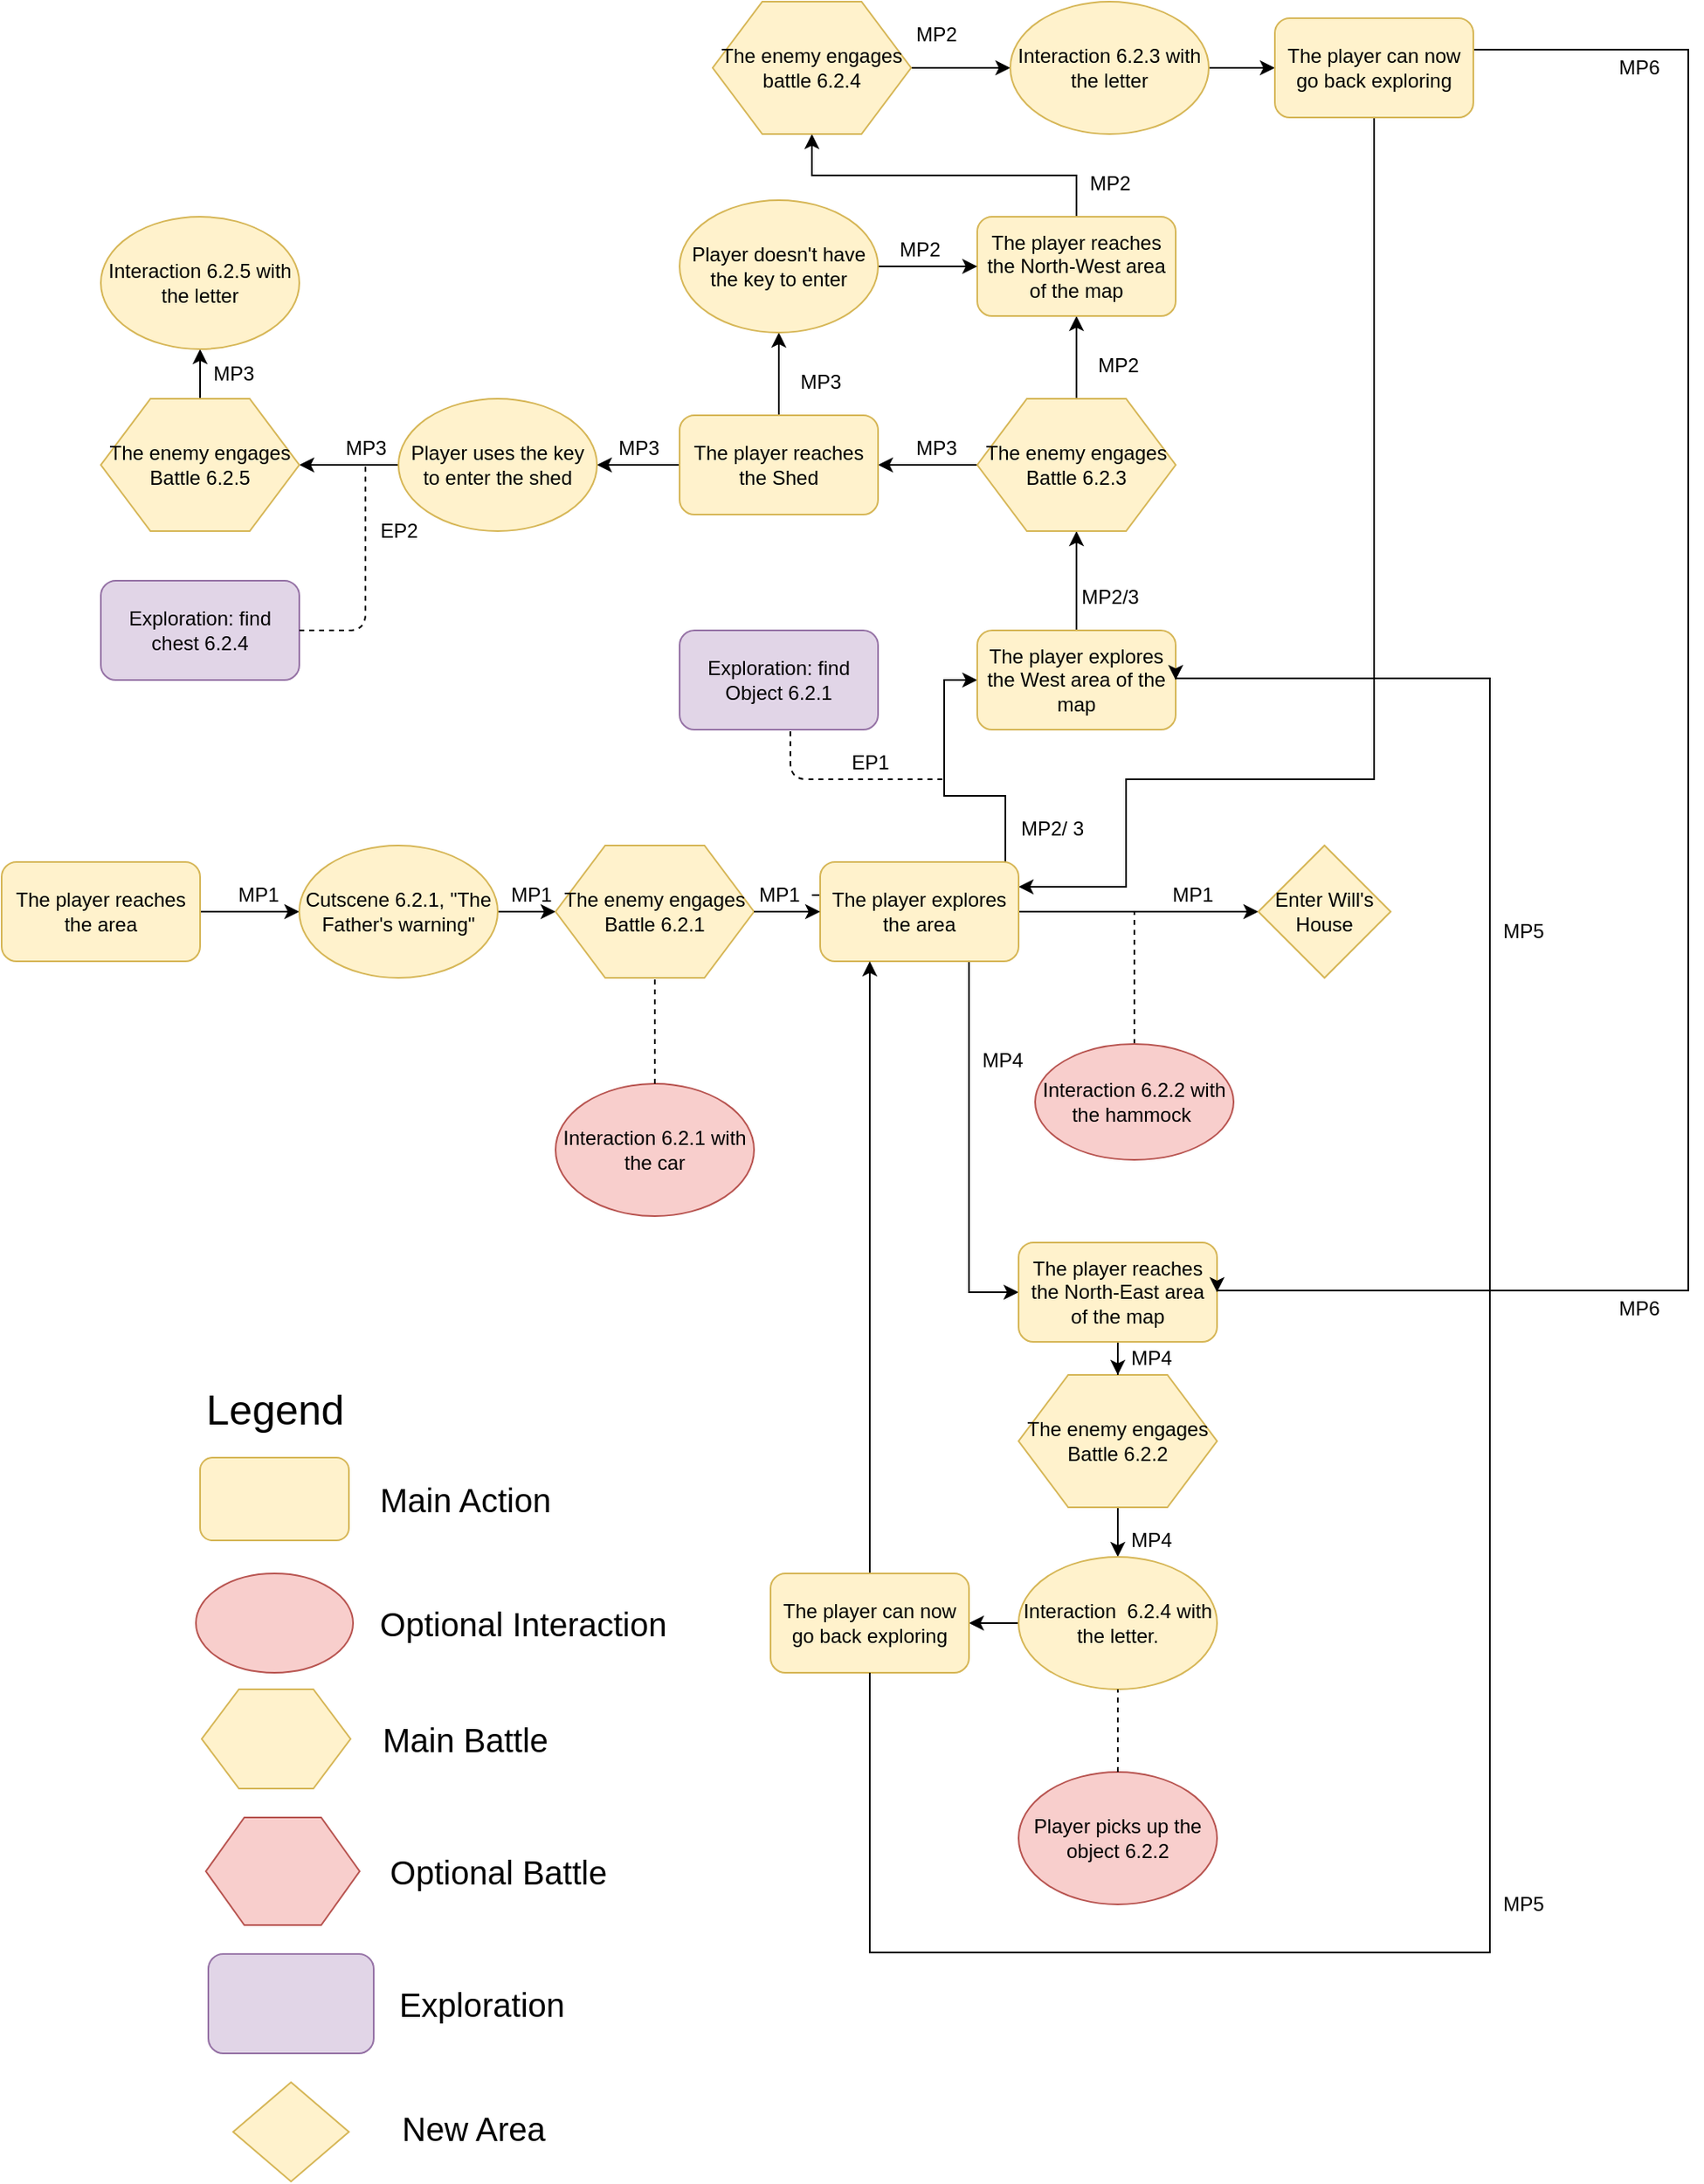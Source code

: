 <mxfile version="12.4.0" type="google" pages="1"><diagram id="DuXyiHk3-Aa_zmBpDqlr" name="Page-1"><mxGraphModel dx="2249" dy="1931" grid="1" gridSize="10" guides="1" tooltips="1" connect="1" arrows="1" fold="1" page="1" pageScale="1" pageWidth="827" pageHeight="1169" math="0" shadow="0"><root><mxCell id="0"/><mxCell id="1" parent="0"/><mxCell id="1iAwdsG4Yh7r0GRZeIRR-4" style="edgeStyle=orthogonalEdgeStyle;rounded=0;orthogonalLoop=1;jettySize=auto;html=1;exitX=1;exitY=0.5;exitDx=0;exitDy=0;entryX=0;entryY=0.5;entryDx=0;entryDy=0;" parent="1" source="1iAwdsG4Yh7r0GRZeIRR-1" target="1iAwdsG4Yh7r0GRZeIRR-2" edge="1"><mxGeometry relative="1" as="geometry"/></mxCell><mxCell id="1iAwdsG4Yh7r0GRZeIRR-1" value="The player reaches the area" style="rounded=1;whiteSpace=wrap;html=1;fillColor=#fff2cc;strokeColor=#d6b656;" parent="1" vertex="1"><mxGeometry x="-20" y="370" width="120" height="60" as="geometry"/></mxCell><mxCell id="1iAwdsG4Yh7r0GRZeIRR-5" style="edgeStyle=orthogonalEdgeStyle;rounded=0;orthogonalLoop=1;jettySize=auto;html=1;exitX=1;exitY=0.5;exitDx=0;exitDy=0;entryX=0;entryY=0.5;entryDx=0;entryDy=0;" parent="1" source="1iAwdsG4Yh7r0GRZeIRR-2" target="1iAwdsG4Yh7r0GRZeIRR-3" edge="1"><mxGeometry relative="1" as="geometry"/></mxCell><mxCell id="1iAwdsG4Yh7r0GRZeIRR-2" value="Cutscene 6.2.1, &quot;The Father's warning&quot;" style="ellipse;whiteSpace=wrap;html=1;fillColor=#fff2cc;strokeColor=#d6b656;" parent="1" vertex="1"><mxGeometry x="160" y="360" width="120" height="80" as="geometry"/></mxCell><mxCell id="1iAwdsG4Yh7r0GRZeIRR-15" style="edgeStyle=orthogonalEdgeStyle;rounded=0;orthogonalLoop=1;jettySize=auto;html=1;exitX=0.75;exitY=1;exitDx=0;exitDy=0;entryX=0;entryY=0.5;entryDx=0;entryDy=0;" parent="1" source="1iAwdsG4Yh7r0GRZeIRR-85" target="1iAwdsG4Yh7r0GRZeIRR-16" edge="1"><mxGeometry relative="1" as="geometry"><mxPoint x="600" y="480" as="sourcePoint"/></mxGeometry></mxCell><mxCell id="1iAwdsG4Yh7r0GRZeIRR-30" style="edgeStyle=orthogonalEdgeStyle;rounded=0;orthogonalLoop=1;jettySize=auto;html=1;exitX=0.933;exitY=0.033;exitDx=0;exitDy=0;entryX=0;entryY=0.5;entryDx=0;entryDy=0;exitPerimeter=0;" parent="1" source="1iAwdsG4Yh7r0GRZeIRR-85" target="1iAwdsG4Yh7r0GRZeIRR-27" edge="1"><mxGeometry relative="1" as="geometry"/></mxCell><mxCell id="1iAwdsG4Yh7r0GRZeIRR-37" style="edgeStyle=orthogonalEdgeStyle;rounded=0;orthogonalLoop=1;jettySize=auto;html=1;exitX=1;exitY=0.5;exitDx=0;exitDy=0;entryX=0;entryY=0.5;entryDx=0;entryDy=0;" parent="1" source="1iAwdsG4Yh7r0GRZeIRR-85" target="1iAwdsG4Yh7r0GRZeIRR-32" edge="1"><mxGeometry relative="1" as="geometry"><mxPoint x="600" y="380" as="targetPoint"/></mxGeometry></mxCell><mxCell id="1iAwdsG4Yh7r0GRZeIRR-86" style="edgeStyle=orthogonalEdgeStyle;rounded=0;orthogonalLoop=1;jettySize=auto;html=1;entryX=0;entryY=0.5;entryDx=0;entryDy=0;" parent="1" source="amvzAMmXvIetGlSz1FcK-19" target="1iAwdsG4Yh7r0GRZeIRR-85" edge="1"><mxGeometry relative="1" as="geometry"/></mxCell><mxCell id="1iAwdsG4Yh7r0GRZeIRR-3" value="The enemy engages Battle 6.2.1" style="shape=hexagon;perimeter=hexagonPerimeter2;whiteSpace=wrap;html=1;fillColor=#fff2cc;strokeColor=#d6b656;" parent="1" vertex="1"><mxGeometry x="315" y="360" width="120" height="80" as="geometry"/></mxCell><mxCell id="1iAwdsG4Yh7r0GRZeIRR-6" value="MP1&lt;br&gt;" style="text;html=1;align=center;verticalAlign=middle;resizable=0;points=[];;autosize=1;" parent="1" vertex="1"><mxGeometry x="115" y="380" width="40" height="20" as="geometry"/></mxCell><mxCell id="1iAwdsG4Yh7r0GRZeIRR-7" value="MP1" style="text;html=1;align=center;verticalAlign=middle;resizable=0;points=[];;autosize=1;" parent="1" vertex="1"><mxGeometry x="280" y="380" width="40" height="20" as="geometry"/></mxCell><mxCell id="1iAwdsG4Yh7r0GRZeIRR-9" value="Interaction 6.2.1 with the car" style="ellipse;whiteSpace=wrap;html=1;fillColor=#f8cecc;strokeColor=#b85450;" parent="1" vertex="1"><mxGeometry x="315" y="504" width="120" height="80" as="geometry"/></mxCell><mxCell id="1iAwdsG4Yh7r0GRZeIRR-11" value="MP4" style="text;html=1;align=center;verticalAlign=middle;resizable=0;points=[];;autosize=1;" parent="1" vertex="1"><mxGeometry x="565" y="480" width="40" height="20" as="geometry"/></mxCell><mxCell id="1iAwdsG4Yh7r0GRZeIRR-13" value="" style="endArrow=none;dashed=1;html=1;entryX=0.5;entryY=1;entryDx=0;entryDy=0;exitX=0.5;exitY=0;exitDx=0;exitDy=0;" parent="1" source="1iAwdsG4Yh7r0GRZeIRR-9" target="1iAwdsG4Yh7r0GRZeIRR-3" edge="1"><mxGeometry width="50" height="50" relative="1" as="geometry"><mxPoint x="40" y="640" as="sourcePoint"/><mxPoint x="90" y="590" as="targetPoint"/></mxGeometry></mxCell><mxCell id="1iAwdsG4Yh7r0GRZeIRR-19" style="edgeStyle=orthogonalEdgeStyle;rounded=0;orthogonalLoop=1;jettySize=auto;html=1;entryX=0.5;entryY=0;entryDx=0;entryDy=0;" parent="1" source="1iAwdsG4Yh7r0GRZeIRR-14" target="1iAwdsG4Yh7r0GRZeIRR-20" edge="1"><mxGeometry relative="1" as="geometry"><mxPoint x="655" y="830" as="targetPoint"/></mxGeometry></mxCell><mxCell id="1iAwdsG4Yh7r0GRZeIRR-14" value="The enemy engages Battle 6.2.2" style="shape=hexagon;perimeter=hexagonPerimeter2;whiteSpace=wrap;html=1;fillColor=#fff2cc;strokeColor=#d6b656;" parent="1" vertex="1"><mxGeometry x="595" y="680" width="120" height="80" as="geometry"/></mxCell><mxCell id="1iAwdsG4Yh7r0GRZeIRR-18" style="edgeStyle=orthogonalEdgeStyle;rounded=0;orthogonalLoop=1;jettySize=auto;html=1;entryX=0.5;entryY=0;entryDx=0;entryDy=0;" parent="1" source="1iAwdsG4Yh7r0GRZeIRR-16" target="1iAwdsG4Yh7r0GRZeIRR-14" edge="1"><mxGeometry relative="1" as="geometry"/></mxCell><mxCell id="1iAwdsG4Yh7r0GRZeIRR-16" value="The player reaches the North-East area of the map" style="rounded=1;whiteSpace=wrap;html=1;fillColor=#fff2cc;strokeColor=#d6b656;" parent="1" vertex="1"><mxGeometry x="595" y="600" width="120" height="60" as="geometry"/></mxCell><mxCell id="1iAwdsG4Yh7r0GRZeIRR-92" style="edgeStyle=orthogonalEdgeStyle;rounded=0;orthogonalLoop=1;jettySize=auto;html=1;entryX=1;entryY=0.5;entryDx=0;entryDy=0;" parent="1" source="1iAwdsG4Yh7r0GRZeIRR-20" target="1iAwdsG4Yh7r0GRZeIRR-90" edge="1"><mxGeometry relative="1" as="geometry"/></mxCell><mxCell id="1iAwdsG4Yh7r0GRZeIRR-20" value="Interaction&amp;nbsp; 6.2.4 with the letter." style="ellipse;whiteSpace=wrap;html=1;fillColor=#fff2cc;strokeColor=#d6b656;" parent="1" vertex="1"><mxGeometry x="595" y="790" width="120" height="80" as="geometry"/></mxCell><mxCell id="1iAwdsG4Yh7r0GRZeIRR-21" value="MP4" style="text;html=1;align=center;verticalAlign=middle;resizable=0;points=[];;autosize=1;" parent="1" vertex="1"><mxGeometry x="655" y="660" width="40" height="20" as="geometry"/></mxCell><mxCell id="1iAwdsG4Yh7r0GRZeIRR-22" value="MP4" style="text;html=1;align=center;verticalAlign=middle;resizable=0;points=[];;autosize=1;" parent="1" vertex="1"><mxGeometry x="655" y="770" width="40" height="20" as="geometry"/></mxCell><mxCell id="1iAwdsG4Yh7r0GRZeIRR-23" value="Player picks up the object 6.2.2" style="ellipse;whiteSpace=wrap;html=1;fillColor=#f8cecc;strokeColor=#b85450;" parent="1" vertex="1"><mxGeometry x="595" y="920" width="120" height="80" as="geometry"/></mxCell><mxCell id="1iAwdsG4Yh7r0GRZeIRR-42" style="edgeStyle=orthogonalEdgeStyle;rounded=0;orthogonalLoop=1;jettySize=auto;html=1;exitX=0.5;exitY=0;exitDx=0;exitDy=0;entryX=0.5;entryY=1;entryDx=0;entryDy=0;" parent="1" source="1iAwdsG4Yh7r0GRZeIRR-27" target="1iAwdsG4Yh7r0GRZeIRR-41" edge="1"><mxGeometry relative="1" as="geometry"/></mxCell><mxCell id="1iAwdsG4Yh7r0GRZeIRR-27" value="The player explores the West area of the map" style="rounded=1;whiteSpace=wrap;html=1;fillColor=#fff2cc;strokeColor=#d6b656;" parent="1" vertex="1"><mxGeometry x="570" y="230" width="120" height="60" as="geometry"/></mxCell><mxCell id="1iAwdsG4Yh7r0GRZeIRR-32" value="Enter Will's House" style="rhombus;whiteSpace=wrap;html=1;fillColor=#fff2cc;strokeColor=#d6b656;" parent="1" vertex="1"><mxGeometry x="740" y="360" width="80" height="80" as="geometry"/></mxCell><mxCell id="1iAwdsG4Yh7r0GRZeIRR-34" value="MP1" style="text;html=1;align=center;verticalAlign=middle;resizable=0;points=[];;autosize=1;" parent="1" vertex="1"><mxGeometry x="680" y="380" width="40" height="20" as="geometry"/></mxCell><mxCell id="1iAwdsG4Yh7r0GRZeIRR-39" value="" style="endArrow=none;dashed=1;html=1;exitX=0.5;exitY=0;exitDx=0;exitDy=0;" parent="1" source="1iAwdsG4Yh7r0GRZeIRR-40" edge="1"><mxGeometry width="50" height="50" relative="1" as="geometry"><mxPoint x="630" y="385" as="sourcePoint"/><mxPoint x="665" y="400" as="targetPoint"/></mxGeometry></mxCell><mxCell id="1iAwdsG4Yh7r0GRZeIRR-40" value="Interaction 6.2.2 with the hammock&amp;nbsp;" style="ellipse;whiteSpace=wrap;html=1;fillColor=#f8cecc;strokeColor=#b85450;" parent="1" vertex="1"><mxGeometry x="605" y="480" width="120" height="70" as="geometry"/></mxCell><mxCell id="1iAwdsG4Yh7r0GRZeIRR-56" style="edgeStyle=orthogonalEdgeStyle;rounded=0;orthogonalLoop=1;jettySize=auto;html=1;exitX=0;exitY=0.5;exitDx=0;exitDy=0;" parent="1" source="1iAwdsG4Yh7r0GRZeIRR-41" target="1iAwdsG4Yh7r0GRZeIRR-43" edge="1"><mxGeometry relative="1" as="geometry"/></mxCell><mxCell id="1iAwdsG4Yh7r0GRZeIRR-70" style="edgeStyle=orthogonalEdgeStyle;rounded=0;orthogonalLoop=1;jettySize=auto;html=1;exitX=0.5;exitY=0;exitDx=0;exitDy=0;entryX=0.5;entryY=1;entryDx=0;entryDy=0;" parent="1" source="1iAwdsG4Yh7r0GRZeIRR-41" target="1iAwdsG4Yh7r0GRZeIRR-44" edge="1"><mxGeometry relative="1" as="geometry"/></mxCell><mxCell id="1iAwdsG4Yh7r0GRZeIRR-41" value="The enemy engages Battle 6.2.3" style="shape=hexagon;perimeter=hexagonPerimeter2;whiteSpace=wrap;html=1;fillColor=#fff2cc;strokeColor=#d6b656;" parent="1" vertex="1"><mxGeometry x="570" y="90" width="120" height="80" as="geometry"/></mxCell><mxCell id="1iAwdsG4Yh7r0GRZeIRR-55" style="edgeStyle=orthogonalEdgeStyle;rounded=0;orthogonalLoop=1;jettySize=auto;html=1;exitX=0.5;exitY=0;exitDx=0;exitDy=0;entryX=0.5;entryY=1;entryDx=0;entryDy=0;" parent="1" source="1iAwdsG4Yh7r0GRZeIRR-43" target="1iAwdsG4Yh7r0GRZeIRR-51" edge="1"><mxGeometry relative="1" as="geometry"/></mxCell><mxCell id="1iAwdsG4Yh7r0GRZeIRR-59" style="edgeStyle=orthogonalEdgeStyle;rounded=0;orthogonalLoop=1;jettySize=auto;html=1;exitX=0;exitY=0.5;exitDx=0;exitDy=0;entryX=1;entryY=0.5;entryDx=0;entryDy=0;" parent="1" source="1iAwdsG4Yh7r0GRZeIRR-43" target="1iAwdsG4Yh7r0GRZeIRR-50" edge="1"><mxGeometry relative="1" as="geometry"/></mxCell><mxCell id="1iAwdsG4Yh7r0GRZeIRR-43" value="The player reaches the Shed" style="rounded=1;whiteSpace=wrap;html=1;fillColor=#fff2cc;strokeColor=#d6b656;" parent="1" vertex="1"><mxGeometry x="390" y="100" width="120" height="60" as="geometry"/></mxCell><mxCell id="1iAwdsG4Yh7r0GRZeIRR-64" style="edgeStyle=orthogonalEdgeStyle;rounded=0;orthogonalLoop=1;jettySize=auto;html=1;exitX=0.5;exitY=0;exitDx=0;exitDy=0;entryX=0.5;entryY=1;entryDx=0;entryDy=0;" parent="1" source="1iAwdsG4Yh7r0GRZeIRR-44" target="1iAwdsG4Yh7r0GRZeIRR-45" edge="1"><mxGeometry relative="1" as="geometry"/></mxCell><mxCell id="1iAwdsG4Yh7r0GRZeIRR-44" value="The player reaches the North-West area of the map" style="rounded=1;whiteSpace=wrap;html=1;fillColor=#fff2cc;strokeColor=#d6b656;" parent="1" vertex="1"><mxGeometry x="570" y="-20" width="120" height="60" as="geometry"/></mxCell><mxCell id="1iAwdsG4Yh7r0GRZeIRR-65" style="edgeStyle=orthogonalEdgeStyle;rounded=0;orthogonalLoop=1;jettySize=auto;html=1;exitX=1;exitY=0.5;exitDx=0;exitDy=0;" parent="1" source="1iAwdsG4Yh7r0GRZeIRR-45" target="1iAwdsG4Yh7r0GRZeIRR-46" edge="1"><mxGeometry relative="1" as="geometry"/></mxCell><mxCell id="1iAwdsG4Yh7r0GRZeIRR-45" value="The enemy engages battle 6.2.4" style="shape=hexagon;perimeter=hexagonPerimeter2;whiteSpace=wrap;html=1;fillColor=#fff2cc;strokeColor=#d6b656;" parent="1" vertex="1"><mxGeometry x="410" y="-150" width="120" height="80" as="geometry"/></mxCell><mxCell id="1iAwdsG4Yh7r0GRZeIRR-83" style="edgeStyle=orthogonalEdgeStyle;rounded=0;orthogonalLoop=1;jettySize=auto;html=1;entryX=0;entryY=0.5;entryDx=0;entryDy=0;" parent="1" source="1iAwdsG4Yh7r0GRZeIRR-46" target="1iAwdsG4Yh7r0GRZeIRR-82" edge="1"><mxGeometry relative="1" as="geometry"/></mxCell><mxCell id="1iAwdsG4Yh7r0GRZeIRR-46" value="Interaction 6.2.3 with the letter" style="ellipse;whiteSpace=wrap;html=1;fillColor=#fff2cc;strokeColor=#d6b656;" parent="1" vertex="1"><mxGeometry x="590" y="-150" width="120" height="80" as="geometry"/></mxCell><mxCell id="1iAwdsG4Yh7r0GRZeIRR-60" style="edgeStyle=orthogonalEdgeStyle;rounded=0;orthogonalLoop=1;jettySize=auto;html=1;exitX=0;exitY=0.5;exitDx=0;exitDy=0;entryX=1;entryY=0.5;entryDx=0;entryDy=0;" parent="1" source="1iAwdsG4Yh7r0GRZeIRR-50" target="1iAwdsG4Yh7r0GRZeIRR-52" edge="1"><mxGeometry relative="1" as="geometry"/></mxCell><mxCell id="1iAwdsG4Yh7r0GRZeIRR-50" value="Player uses the key to enter the shed" style="ellipse;whiteSpace=wrap;html=1;fillColor=#fff2cc;strokeColor=#d6b656;" parent="1" vertex="1"><mxGeometry x="220" y="90" width="120" height="80" as="geometry"/></mxCell><mxCell id="1iAwdsG4Yh7r0GRZeIRR-54" style="edgeStyle=orthogonalEdgeStyle;rounded=0;orthogonalLoop=1;jettySize=auto;html=1;entryX=0;entryY=0.5;entryDx=0;entryDy=0;" parent="1" source="1iAwdsG4Yh7r0GRZeIRR-51" target="1iAwdsG4Yh7r0GRZeIRR-44" edge="1"><mxGeometry relative="1" as="geometry"/></mxCell><mxCell id="1iAwdsG4Yh7r0GRZeIRR-51" value="Player doesn't have the key to enter" style="ellipse;whiteSpace=wrap;html=1;fillColor=#fff2cc;strokeColor=#d6b656;" parent="1" vertex="1"><mxGeometry x="390" y="-30" width="120" height="80" as="geometry"/></mxCell><mxCell id="1iAwdsG4Yh7r0GRZeIRR-61" style="edgeStyle=orthogonalEdgeStyle;rounded=0;orthogonalLoop=1;jettySize=auto;html=1;exitX=0.5;exitY=0;exitDx=0;exitDy=0;entryX=0.5;entryY=1;entryDx=0;entryDy=0;" parent="1" source="1iAwdsG4Yh7r0GRZeIRR-52" target="1iAwdsG4Yh7r0GRZeIRR-53" edge="1"><mxGeometry relative="1" as="geometry"/></mxCell><mxCell id="1iAwdsG4Yh7r0GRZeIRR-52" value="The enemy engages Battle 6.2.5" style="shape=hexagon;perimeter=hexagonPerimeter2;whiteSpace=wrap;html=1;fillColor=#fff2cc;strokeColor=#d6b656;" parent="1" vertex="1"><mxGeometry x="40" y="90" width="120" height="80" as="geometry"/></mxCell><mxCell id="1iAwdsG4Yh7r0GRZeIRR-53" value="Interaction 6.2.5 with the letter" style="ellipse;whiteSpace=wrap;html=1;fillColor=#fff2cc;strokeColor=#d6b656;" parent="1" vertex="1"><mxGeometry x="40" y="-20" width="120" height="80" as="geometry"/></mxCell><mxCell id="1iAwdsG4Yh7r0GRZeIRR-57" value="Exploration: find Object 6.2.1" style="rounded=1;whiteSpace=wrap;html=1;fillColor=#e1d5e7;strokeColor=#9673a6;" parent="1" vertex="1"><mxGeometry x="390" y="230" width="120" height="60" as="geometry"/></mxCell><mxCell id="1iAwdsG4Yh7r0GRZeIRR-58" value="" style="endArrow=none;dashed=1;html=1;exitX=0.558;exitY=1.017;exitDx=0;exitDy=0;exitPerimeter=0;" parent="1" source="1iAwdsG4Yh7r0GRZeIRR-57" edge="1"><mxGeometry width="50" height="50" relative="1" as="geometry"><mxPoint x="430" y="350" as="sourcePoint"/><mxPoint x="550" y="320" as="targetPoint"/><Array as="points"><mxPoint x="457" y="320"/><mxPoint x="520" y="320"/></Array></mxGeometry></mxCell><mxCell id="1iAwdsG4Yh7r0GRZeIRR-62" value="Exploration: find chest 6.2.4" style="rounded=1;whiteSpace=wrap;html=1;fillColor=#e1d5e7;strokeColor=#9673a6;" parent="1" vertex="1"><mxGeometry x="40" y="200" width="120" height="60" as="geometry"/></mxCell><mxCell id="1iAwdsG4Yh7r0GRZeIRR-63" value="" style="endArrow=none;dashed=1;html=1;exitX=1;exitY=0.5;exitDx=0;exitDy=0;" parent="1" source="1iAwdsG4Yh7r0GRZeIRR-62" edge="1"><mxGeometry width="50" height="50" relative="1" as="geometry"><mxPoint x="170" y="250" as="sourcePoint"/><mxPoint x="200" y="130" as="targetPoint"/><Array as="points"><mxPoint x="200" y="230"/></Array></mxGeometry></mxCell><mxCell id="1iAwdsG4Yh7r0GRZeIRR-66" value="MP2/ 3" style="text;html=1;align=center;verticalAlign=middle;resizable=0;points=[];;autosize=1;" parent="1" vertex="1"><mxGeometry x="590" y="340" width="50" height="20" as="geometry"/></mxCell><mxCell id="1iAwdsG4Yh7r0GRZeIRR-67" value="EP1" style="text;html=1;align=center;verticalAlign=middle;resizable=0;points=[];;autosize=1;" parent="1" vertex="1"><mxGeometry x="485" y="300" width="40" height="20" as="geometry"/></mxCell><mxCell id="1iAwdsG4Yh7r0GRZeIRR-68" value="MP2/3" style="text;html=1;align=center;verticalAlign=middle;resizable=0;points=[];;autosize=1;" parent="1" vertex="1"><mxGeometry x="625" y="200" width="50" height="20" as="geometry"/></mxCell><mxCell id="1iAwdsG4Yh7r0GRZeIRR-69" value="MP3" style="text;html=1;align=center;verticalAlign=middle;resizable=0;points=[];;autosize=1;" parent="1" vertex="1"><mxGeometry x="525" y="110" width="40" height="20" as="geometry"/></mxCell><mxCell id="1iAwdsG4Yh7r0GRZeIRR-71" value="MP2" style="text;html=1;align=center;verticalAlign=middle;resizable=0;points=[];;autosize=1;" parent="1" vertex="1"><mxGeometry x="635" y="60" width="40" height="20" as="geometry"/></mxCell><mxCell id="1iAwdsG4Yh7r0GRZeIRR-72" value="MP3" style="text;html=1;align=center;verticalAlign=middle;resizable=0;points=[];;autosize=1;" parent="1" vertex="1"><mxGeometry x="345" y="110" width="40" height="20" as="geometry"/></mxCell><mxCell id="1iAwdsG4Yh7r0GRZeIRR-73" value="MP3" style="text;html=1;align=center;verticalAlign=middle;resizable=0;points=[];;autosize=1;" parent="1" vertex="1"><mxGeometry x="455" y="70" width="40" height="20" as="geometry"/></mxCell><mxCell id="1iAwdsG4Yh7r0GRZeIRR-74" value="MP2" style="text;html=1;align=center;verticalAlign=middle;resizable=0;points=[];;autosize=1;" parent="1" vertex="1"><mxGeometry x="515" y="-10" width="40" height="20" as="geometry"/></mxCell><mxCell id="1iAwdsG4Yh7r0GRZeIRR-75" value="MP2" style="text;html=1;align=center;verticalAlign=middle;resizable=0;points=[];;autosize=1;" parent="1" vertex="1"><mxGeometry x="630" y="-50" width="40" height="20" as="geometry"/></mxCell><mxCell id="1iAwdsG4Yh7r0GRZeIRR-76" value="MP2" style="text;html=1;align=center;verticalAlign=middle;resizable=0;points=[];;autosize=1;" parent="1" vertex="1"><mxGeometry x="525" y="-140" width="40" height="20" as="geometry"/></mxCell><mxCell id="1iAwdsG4Yh7r0GRZeIRR-79" value="MP3" style="text;html=1;align=center;verticalAlign=middle;resizable=0;points=[];;autosize=1;" parent="1" vertex="1"><mxGeometry x="180" y="110" width="40" height="20" as="geometry"/></mxCell><mxCell id="1iAwdsG4Yh7r0GRZeIRR-80" value="EP2" style="text;html=1;align=center;verticalAlign=middle;resizable=0;points=[];;autosize=1;" parent="1" vertex="1"><mxGeometry x="200" y="160" width="40" height="20" as="geometry"/></mxCell><mxCell id="1iAwdsG4Yh7r0GRZeIRR-81" value="MP3" style="text;html=1;align=center;verticalAlign=middle;resizable=0;points=[];;autosize=1;" parent="1" vertex="1"><mxGeometry x="100" y="65" width="40" height="20" as="geometry"/></mxCell><mxCell id="1iAwdsG4Yh7r0GRZeIRR-88" style="edgeStyle=orthogonalEdgeStyle;rounded=0;orthogonalLoop=1;jettySize=auto;html=1;entryX=1;entryY=0.25;entryDx=0;entryDy=0;" parent="1" source="1iAwdsG4Yh7r0GRZeIRR-82" target="1iAwdsG4Yh7r0GRZeIRR-85" edge="1"><mxGeometry relative="1" as="geometry"><mxPoint x="810" y="280" as="targetPoint"/><Array as="points"><mxPoint x="810" y="320"/><mxPoint x="660" y="320"/><mxPoint x="660" y="385"/></Array></mxGeometry></mxCell><mxCell id="amvzAMmXvIetGlSz1FcK-8" style="edgeStyle=orthogonalEdgeStyle;rounded=0;orthogonalLoop=1;jettySize=auto;html=1;entryX=1;entryY=0.5;entryDx=0;entryDy=0;" parent="1" source="1iAwdsG4Yh7r0GRZeIRR-82" target="1iAwdsG4Yh7r0GRZeIRR-16" edge="1"><mxGeometry relative="1" as="geometry"><mxPoint x="990" y="651.905" as="targetPoint"/><Array as="points"><mxPoint x="1000" y="-121"/><mxPoint x="1000" y="629"/></Array></mxGeometry></mxCell><mxCell id="1iAwdsG4Yh7r0GRZeIRR-82" value="The player can now go back exploring" style="rounded=1;whiteSpace=wrap;html=1;fillColor=#fff2cc;strokeColor=#d6b656;" parent="1" vertex="1"><mxGeometry x="750" y="-140" width="120" height="60" as="geometry"/></mxCell><mxCell id="1iAwdsG4Yh7r0GRZeIRR-85" value="The player explores the area" style="rounded=1;whiteSpace=wrap;html=1;fillColor=#fff2cc;strokeColor=#d6b656;" parent="1" vertex="1"><mxGeometry x="475" y="370" width="120" height="60" as="geometry"/></mxCell><mxCell id="1iAwdsG4Yh7r0GRZeIRR-89" value="" style="endArrow=none;dashed=1;html=1;entryX=0.5;entryY=1;entryDx=0;entryDy=0;exitX=0.5;exitY=0;exitDx=0;exitDy=0;" parent="1" source="1iAwdsG4Yh7r0GRZeIRR-23" target="1iAwdsG4Yh7r0GRZeIRR-20" edge="1"><mxGeometry width="50" height="50" relative="1" as="geometry"><mxPoint x="290" y="1070" as="sourcePoint"/><mxPoint x="340" y="1020" as="targetPoint"/></mxGeometry></mxCell><mxCell id="1iAwdsG4Yh7r0GRZeIRR-93" style="edgeStyle=orthogonalEdgeStyle;rounded=0;orthogonalLoop=1;jettySize=auto;html=1;entryX=0.25;entryY=1;entryDx=0;entryDy=0;" parent="1" source="1iAwdsG4Yh7r0GRZeIRR-90" target="1iAwdsG4Yh7r0GRZeIRR-85" edge="1"><mxGeometry relative="1" as="geometry"/></mxCell><mxCell id="1iAwdsG4Yh7r0GRZeIRR-90" value="The player can now go back exploring" style="rounded=1;whiteSpace=wrap;html=1;fillColor=#fff2cc;strokeColor=#d6b656;" parent="1" vertex="1"><mxGeometry x="445" y="800" width="120" height="60" as="geometry"/></mxCell><mxCell id="amvzAMmXvIetGlSz1FcK-7" style="edgeStyle=orthogonalEdgeStyle;rounded=0;orthogonalLoop=1;jettySize=auto;html=1;entryX=1;entryY=0.5;entryDx=0;entryDy=0;exitX=0.5;exitY=1;exitDx=0;exitDy=0;" parent="1" source="1iAwdsG4Yh7r0GRZeIRR-90" target="1iAwdsG4Yh7r0GRZeIRR-27" edge="1"><mxGeometry relative="1" as="geometry"><mxPoint x="860" y="118.095" as="targetPoint"/><mxPoint x="880.286" y="800" as="sourcePoint"/><Array as="points"><mxPoint x="505" y="1029"/><mxPoint x="880" y="1029"/><mxPoint x="880" y="259"/></Array></mxGeometry></mxCell><mxCell id="amvzAMmXvIetGlSz1FcK-9" value="MP5" style="text;html=1;align=center;verticalAlign=middle;resizable=0;points=[];;autosize=1;" parent="1" vertex="1"><mxGeometry x="880" y="990" width="40" height="20" as="geometry"/></mxCell><mxCell id="amvzAMmXvIetGlSz1FcK-15" value="MP6" style="text;html=1;align=center;verticalAlign=middle;resizable=0;points=[];;autosize=1;" parent="1" vertex="1"><mxGeometry x="950" y="-120" width="40" height="20" as="geometry"/></mxCell><mxCell id="amvzAMmXvIetGlSz1FcK-17" value="MP5" style="text;html=1;align=center;verticalAlign=middle;resizable=0;points=[];;autosize=1;" parent="1" vertex="1"><mxGeometry x="880" y="402" width="40" height="20" as="geometry"/></mxCell><mxCell id="amvzAMmXvIetGlSz1FcK-18" value="MP6" style="text;html=1;align=center;verticalAlign=middle;resizable=0;points=[];;autosize=1;" parent="1" vertex="1"><mxGeometry x="950" y="630" width="40" height="20" as="geometry"/></mxCell><mxCell id="amvzAMmXvIetGlSz1FcK-19" value="MP1" style="text;html=1;align=center;verticalAlign=middle;resizable=0;points=[];;autosize=1;" parent="1" vertex="1"><mxGeometry x="430" y="380" width="40" height="20" as="geometry"/></mxCell><mxCell id="amvzAMmXvIetGlSz1FcK-20" style="edgeStyle=orthogonalEdgeStyle;rounded=0;orthogonalLoop=1;jettySize=auto;html=1;entryX=0;entryY=0.5;entryDx=0;entryDy=0;" parent="1" source="1iAwdsG4Yh7r0GRZeIRR-3" target="1iAwdsG4Yh7r0GRZeIRR-85" edge="1"><mxGeometry relative="1" as="geometry"><mxPoint x="434.571" y="399.429" as="sourcePoint"/><mxPoint x="474.571" y="399.429" as="targetPoint"/></mxGeometry></mxCell><mxCell id="amvzAMmXvIetGlSz1FcK-33" value="" style="rounded=1;whiteSpace=wrap;html=1;fillColor=#fff2cc;strokeColor=#d6b656;" parent="1" vertex="1"><mxGeometry x="100" y="730" width="90" height="50" as="geometry"/></mxCell><mxCell id="amvzAMmXvIetGlSz1FcK-34" value="&lt;font style=&quot;font-size: 20px&quot;&gt;Main Action&lt;/font&gt;" style="text;html=1;align=center;verticalAlign=middle;resizable=0;points=[];;autosize=1;" parent="1" vertex="1"><mxGeometry x="200" y="745" width="120" height="20" as="geometry"/></mxCell><mxCell id="amvzAMmXvIetGlSz1FcK-35" value="" style="shape=hexagon;perimeter=hexagonPerimeter2;whiteSpace=wrap;html=1;fillColor=#fff2cc;strokeColor=#d6b656;" parent="1" vertex="1"><mxGeometry x="101" y="870" width="90" height="60" as="geometry"/></mxCell><mxCell id="amvzAMmXvIetGlSz1FcK-36" value="&lt;font style=&quot;font-size: 20px&quot;&gt;Main Battle&lt;/font&gt;" style="text;html=1;align=center;verticalAlign=middle;resizable=0;points=[];;autosize=1;" parent="1" vertex="1"><mxGeometry x="200" y="890" width="120" height="20" as="geometry"/></mxCell><mxCell id="amvzAMmXvIetGlSz1FcK-37" value="" style="ellipse;whiteSpace=wrap;html=1;fillColor=#f8cecc;strokeColor=#b85450;" parent="1" vertex="1"><mxGeometry x="97.5" y="800" width="95" height="60" as="geometry"/></mxCell><mxCell id="amvzAMmXvIetGlSz1FcK-38" value="&lt;font style=&quot;font-size: 20px&quot;&gt;Optional Interaction&lt;/font&gt;" style="text;html=1;align=center;verticalAlign=middle;resizable=0;points=[];;autosize=1;" parent="1" vertex="1"><mxGeometry x="200" y="820" width="190" height="20" as="geometry"/></mxCell><mxCell id="amvzAMmXvIetGlSz1FcK-39" value="" style="shape=hexagon;perimeter=hexagonPerimeter2;whiteSpace=wrap;html=1;fillColor=#f8cecc;strokeColor=#b85450;" parent="1" vertex="1"><mxGeometry x="103.5" y="947.5" width="93" height="65" as="geometry"/></mxCell><mxCell id="amvzAMmXvIetGlSz1FcK-40" value="&lt;font style=&quot;font-size: 20px&quot;&gt;Optional Battle&lt;/font&gt;" style="text;html=1;align=center;verticalAlign=middle;resizable=0;points=[];;autosize=1;" parent="1" vertex="1"><mxGeometry x="205" y="970" width="150" height="20" as="geometry"/></mxCell><mxCell id="amvzAMmXvIetGlSz1FcK-41" value="" style="rounded=1;whiteSpace=wrap;html=1;fillColor=#e1d5e7;strokeColor=#9673a6;" parent="1" vertex="1"><mxGeometry x="105" y="1030" width="100" height="60" as="geometry"/></mxCell><mxCell id="amvzAMmXvIetGlSz1FcK-42" value="&lt;font style=&quot;font-size: 20px&quot;&gt;Exploration&lt;/font&gt;" style="text;html=1;align=center;verticalAlign=middle;resizable=0;points=[];;autosize=1;" parent="1" vertex="1"><mxGeometry x="210" y="1050" width="120" height="20" as="geometry"/></mxCell><mxCell id="amvzAMmXvIetGlSz1FcK-43" value="" style="rhombus;whiteSpace=wrap;html=1;fillColor=#fff2cc;strokeColor=#d6b656;" parent="1" vertex="1"><mxGeometry x="120" y="1107.5" width="70" height="60" as="geometry"/></mxCell><mxCell id="amvzAMmXvIetGlSz1FcK-44" value="&lt;font style=&quot;font-size: 20px&quot;&gt;New Area&lt;/font&gt;" style="text;html=1;align=center;verticalAlign=middle;resizable=0;points=[];;autosize=1;" parent="1" vertex="1"><mxGeometry x="215" y="1125" width="100" height="20" as="geometry"/></mxCell><mxCell id="amvzAMmXvIetGlSz1FcK-45" value="&lt;font style=&quot;font-size: 25px&quot;&gt;Legend&lt;/font&gt;" style="text;html=1;align=center;verticalAlign=middle;resizable=0;points=[];;autosize=1;" parent="1" vertex="1"><mxGeometry x="95" y="690" width="100" height="20" as="geometry"/></mxCell></root></mxGraphModel></diagram></mxfile>